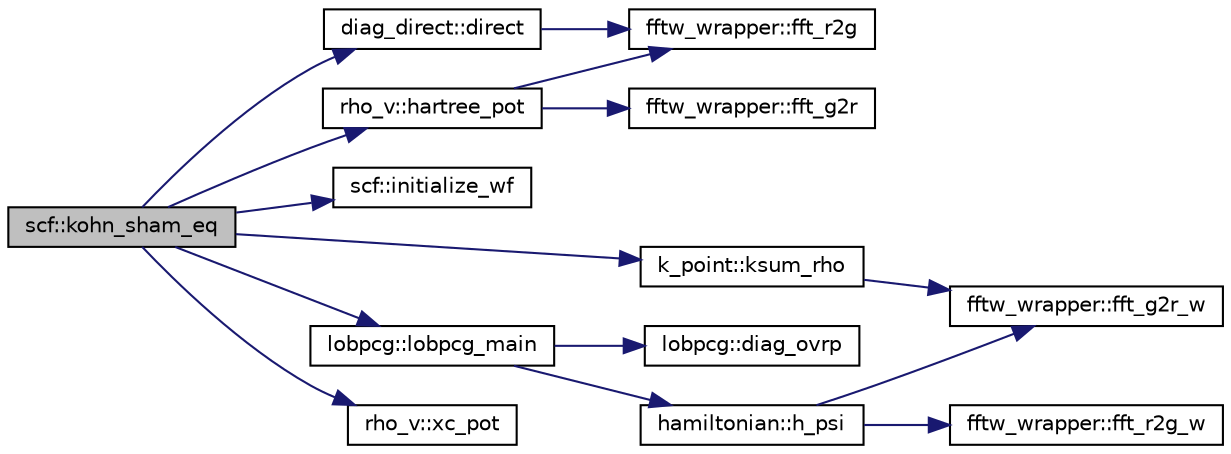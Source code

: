 digraph "scf::kohn_sham_eq"
{
 // LATEX_PDF_SIZE
  edge [fontname="Helvetica",fontsize="10",labelfontname="Helvetica",labelfontsize="10"];
  node [fontname="Helvetica",fontsize="10",shape=record];
  rankdir="LR";
  Node1 [label="scf::kohn_sham_eq",height=0.2,width=0.4,color="black", fillcolor="grey75", style="filled", fontcolor="black",tooltip=" "];
  Node1 -> Node2 [color="midnightblue",fontsize="10",style="solid",fontname="Helvetica"];
  Node2 [label="diag_direct::direct",height=0.2,width=0.4,color="black", fillcolor="white", style="filled",URL="$namespacediag__direct.html#af30e7801f801cec17c4e6683d4cb184b",tooltip=" "];
  Node2 -> Node3 [color="midnightblue",fontsize="10",style="solid",fontname="Helvetica"];
  Node3 [label="fftw_wrapper::fft_r2g",height=0.2,width=0.4,color="black", fillcolor="white", style="filled",URL="$namespacefftw__wrapper.html#ac203731bd91598ef6e719a0822135961",tooltip="v(r) e^{-iGr} -> V(G)"];
  Node1 -> Node4 [color="midnightblue",fontsize="10",style="solid",fontname="Helvetica"];
  Node4 [label="rho_v::hartree_pot",height=0.2,width=0.4,color="black", fillcolor="white", style="filled",URL="$namespacerho__v.html#a1fd1a1e8adf179dd03329003378934ce",tooltip="Add Hartree potential."];
  Node4 -> Node5 [color="midnightblue",fontsize="10",style="solid",fontname="Helvetica"];
  Node5 [label="fftw_wrapper::fft_g2r",height=0.2,width=0.4,color="black", fillcolor="white", style="filled",URL="$namespacefftw__wrapper.html#a340a66d2b418bc01bca7b91941b55c1c",tooltip="V(G) e^{iGr} -> v(r)"];
  Node4 -> Node3 [color="midnightblue",fontsize="10",style="solid",fontname="Helvetica"];
  Node1 -> Node6 [color="midnightblue",fontsize="10",style="solid",fontname="Helvetica"];
  Node6 [label="scf::initialize_wf",height=0.2,width=0.4,color="black", fillcolor="white", style="filled",URL="$namespacescf.html#af19d1485f4e83a33a92a44142b0e46ce",tooltip="Initialize wave function with random number."];
  Node1 -> Node7 [color="midnightblue",fontsize="10",style="solid",fontname="Helvetica"];
  Node7 [label="k_point::ksum_rho",height=0.2,width=0.4,color="black", fillcolor="white", style="filled",URL="$namespacek__point.html#ab655110666a63d0cfe2b32465d472220",tooltip=" "];
  Node7 -> Node8 [color="midnightblue",fontsize="10",style="solid",fontname="Helvetica"];
  Node8 [label="fftw_wrapper::fft_g2r_w",height=0.2,width=0.4,color="black", fillcolor="white", style="filled",URL="$namespacefftw__wrapper.html#a25b8d74f9da100bc316583f5d16386fb",tooltip="Uncompress -> W(G) e^{iGr} -> w(r)"];
  Node1 -> Node9 [color="midnightblue",fontsize="10",style="solid",fontname="Helvetica"];
  Node9 [label="lobpcg::lobpcg_main",height=0.2,width=0.4,color="black", fillcolor="white", style="filled",URL="$namespacelobpcg.html#aca0bdeba8ce13a16452a78b72c601fc7",tooltip=" "];
  Node9 -> Node10 [color="midnightblue",fontsize="10",style="solid",fontname="Helvetica"];
  Node10 [label="lobpcg::diag_ovrp",height=0.2,width=0.4,color="black", fillcolor="white", style="filled",URL="$namespacelobpcg.html#a8327b59ba46696af992e3139ea672cb0",tooltip=" "];
  Node9 -> Node11 [color="midnightblue",fontsize="10",style="solid",fontname="Helvetica"];
  Node11 [label="hamiltonian::h_psi",height=0.2,width=0.4,color="black", fillcolor="white", style="filled",URL="$namespacehamiltonian.html#a4807e245c5bd29b02c24a6e433d84d69",tooltip=" "];
  Node11 -> Node8 [color="midnightblue",fontsize="10",style="solid",fontname="Helvetica"];
  Node11 -> Node12 [color="midnightblue",fontsize="10",style="solid",fontname="Helvetica"];
  Node12 [label="fftw_wrapper::fft_r2g_w",height=0.2,width=0.4,color="black", fillcolor="white", style="filled",URL="$namespacefftw__wrapper.html#af861010299040222db53144805b80335",tooltip="w(r) e^{-iGr} -> W(G) -> compress"];
  Node1 -> Node13 [color="midnightblue",fontsize="10",style="solid",fontname="Helvetica"];
  Node13 [label="rho_v::xc_pot",height=0.2,width=0.4,color="black", fillcolor="white", style="filled",URL="$namespacerho__v.html#abfb155a2cad76c42f2b470f2db1a8404",tooltip="Add XC potential (LDA)"];
}
